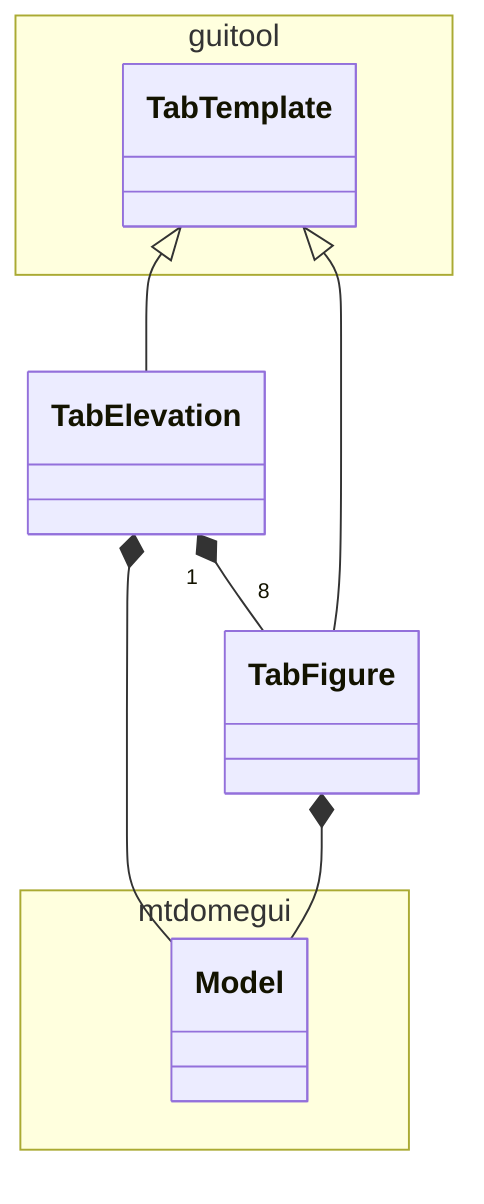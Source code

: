 classDiagram

namespace guitool {
  class TabTemplate
}

namespace mtdomegui {
  class Model
}

TabTemplate <|-- TabElevation
TabTemplate <|-- TabFigure

TabElevation *-- Model
TabElevation "1" *-- "8" TabFigure

TabFigure *-- Model